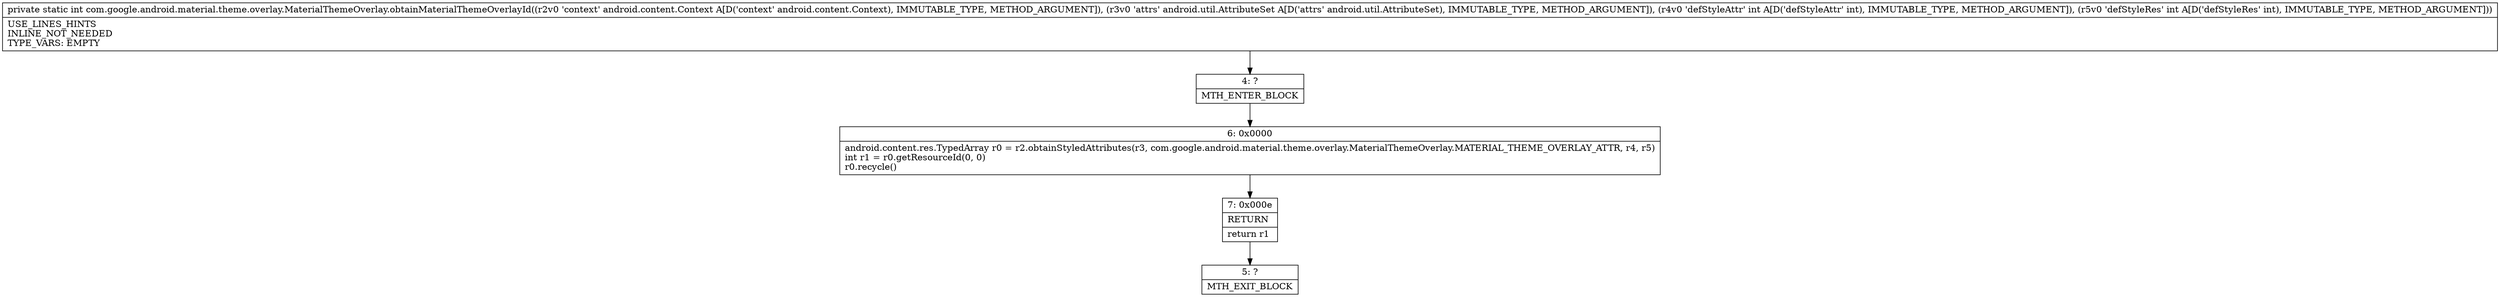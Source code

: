 digraph "CFG forcom.google.android.material.theme.overlay.MaterialThemeOverlay.obtainMaterialThemeOverlayId(Landroid\/content\/Context;Landroid\/util\/AttributeSet;II)I" {
Node_4 [shape=record,label="{4\:\ ?|MTH_ENTER_BLOCK\l}"];
Node_6 [shape=record,label="{6\:\ 0x0000|android.content.res.TypedArray r0 = r2.obtainStyledAttributes(r3, com.google.android.material.theme.overlay.MaterialThemeOverlay.MATERIAL_THEME_OVERLAY_ATTR, r4, r5)\lint r1 = r0.getResourceId(0, 0)\lr0.recycle()\l}"];
Node_7 [shape=record,label="{7\:\ 0x000e|RETURN\l|return r1\l}"];
Node_5 [shape=record,label="{5\:\ ?|MTH_EXIT_BLOCK\l}"];
MethodNode[shape=record,label="{private static int com.google.android.material.theme.overlay.MaterialThemeOverlay.obtainMaterialThemeOverlayId((r2v0 'context' android.content.Context A[D('context' android.content.Context), IMMUTABLE_TYPE, METHOD_ARGUMENT]), (r3v0 'attrs' android.util.AttributeSet A[D('attrs' android.util.AttributeSet), IMMUTABLE_TYPE, METHOD_ARGUMENT]), (r4v0 'defStyleAttr' int A[D('defStyleAttr' int), IMMUTABLE_TYPE, METHOD_ARGUMENT]), (r5v0 'defStyleRes' int A[D('defStyleRes' int), IMMUTABLE_TYPE, METHOD_ARGUMENT]))  | USE_LINES_HINTS\lINLINE_NOT_NEEDED\lTYPE_VARS: EMPTY\l}"];
MethodNode -> Node_4;Node_4 -> Node_6;
Node_6 -> Node_7;
Node_7 -> Node_5;
}

